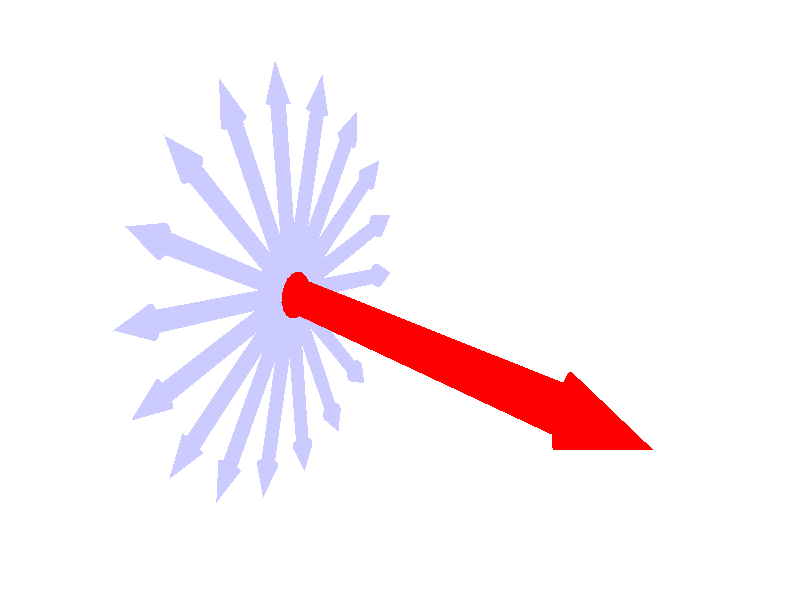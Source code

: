 #include "colors.inc"

camera {
	location <2, 1.2, 2.5>
	look_at <0, 0.2, 1>
	right 16/9 * x
	up y
}

light_source { <10, 10, 10> color White }
sky_sphere {
	pigment {
		color <1,1,1>
	}
}

cylinder {
	<0,0,0>, <0,0,2>, 0.1
	pigment {
		color rgb <1,0,0>
	}
}
cone {
	<0,0,2>, 0.15, <0,0,2.4>, 0
	pigment {
		color rgb <1, 0, 0>
	}
}
sphere {
	<0, 0, 0>, 0.14
	pigment {
		color rgb <1, 0, 0>
	}
}

#declare a = 0;
#while (a < 2 * pi)

	cylinder {
		<0, 0, 0>, <0, 1, 0>, 0.05
		pigment {
			color rgb <0.6, 0.6, 1>
		}
		matrix <cos(a), -sin(a), 0,
			sin(a),  cos(a), 0,
			     0,       0, 1,
			     0,       0, 0> 
	}
	cone {
		<0, 1, 0>, 0.08, <0, 1.2, 0>, 0
		pigment {
			color rgb <0.6, 0.6, 1>
		}
		matrix <cos(a), -sin(a), 0,
			sin(a),  cos(a), 0,
			     0,       0, 1,
			     0,       0, 0> 
	}

#declare a = a + pi / 9;

#end
